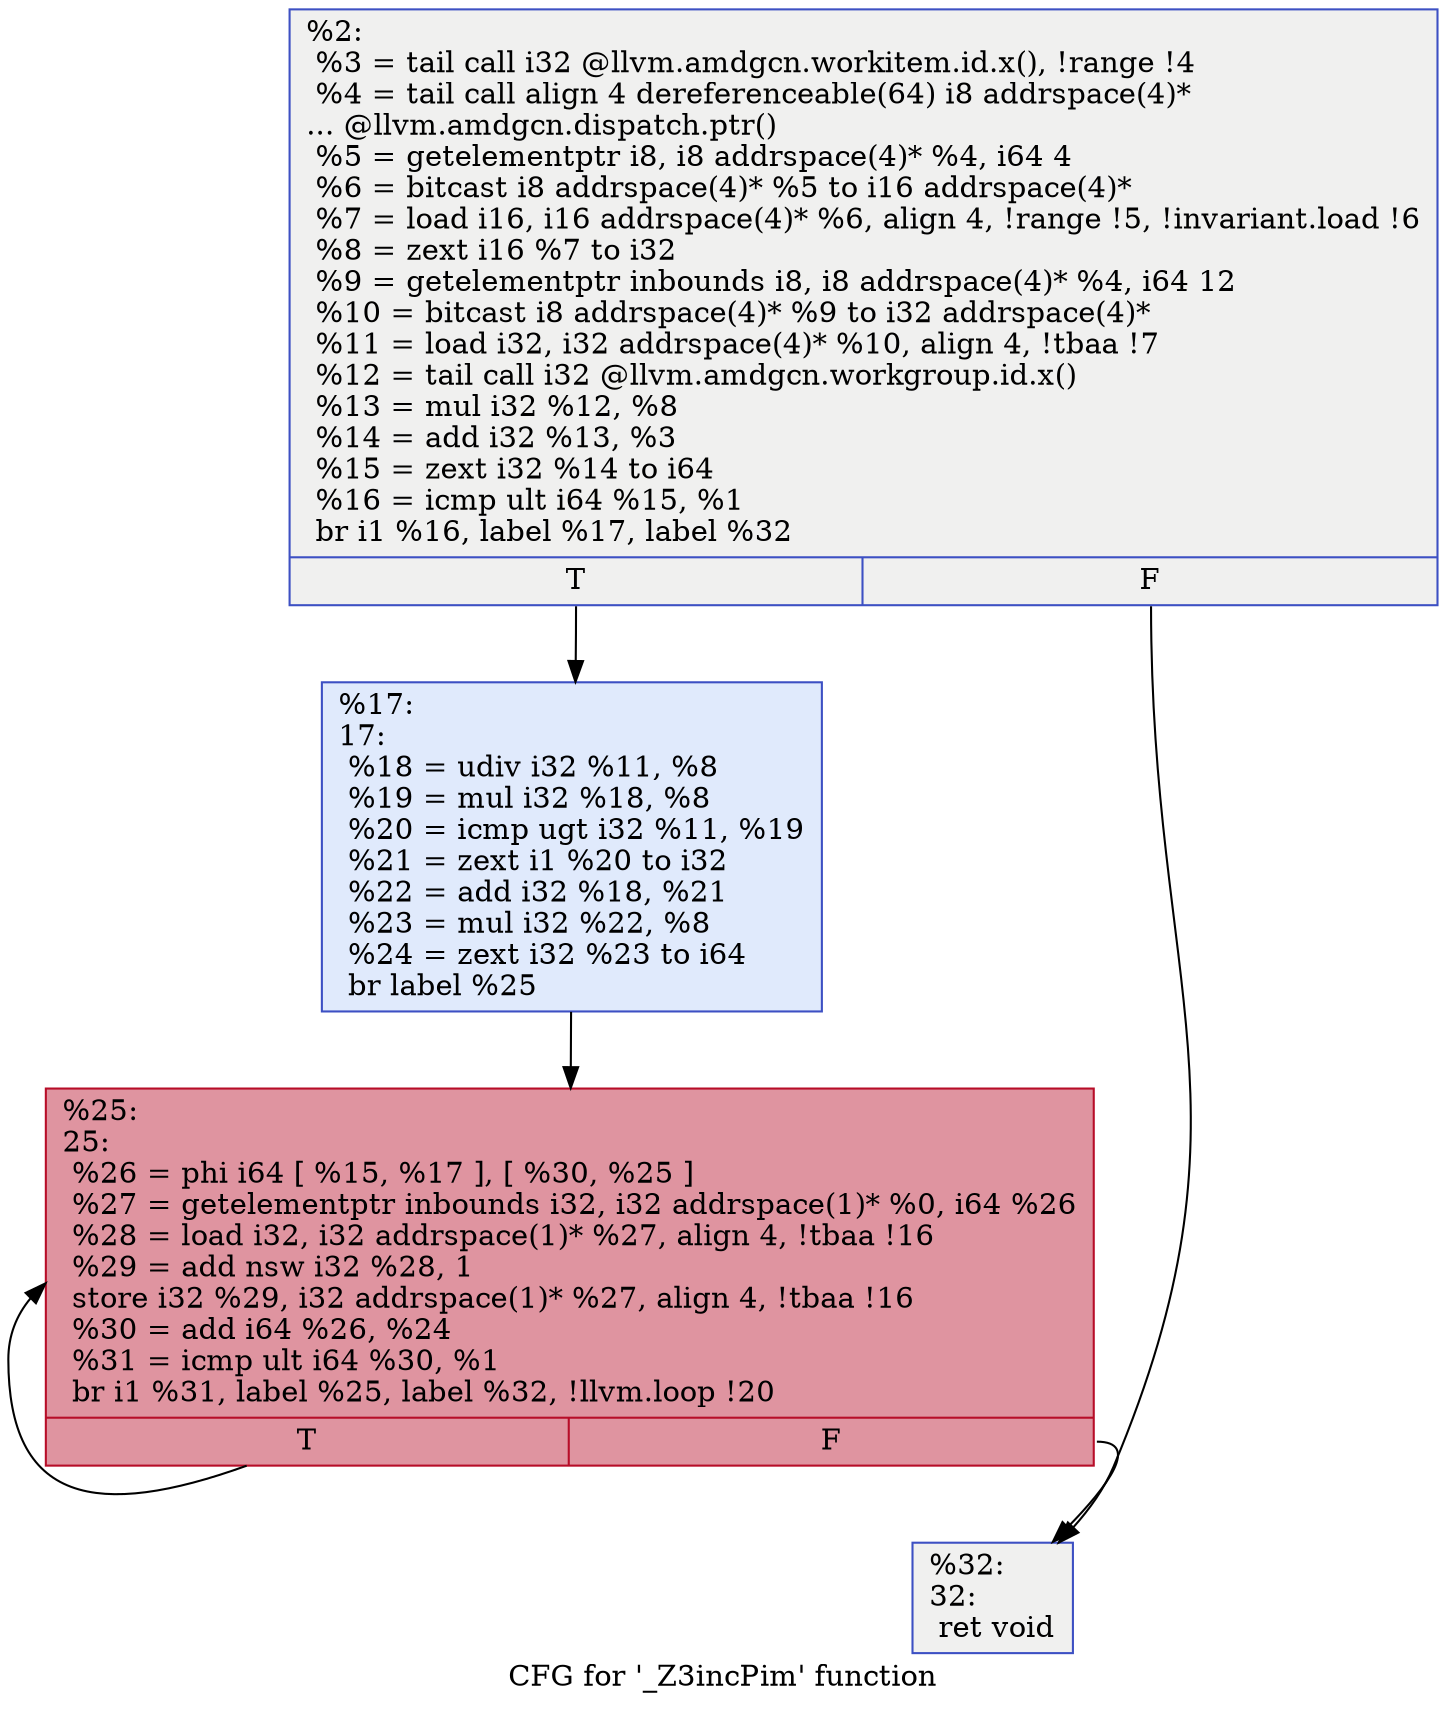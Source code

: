 digraph "CFG for '_Z3incPim' function" {
	label="CFG for '_Z3incPim' function";

	Node0x62d52b0 [shape=record,color="#3d50c3ff", style=filled, fillcolor="#dedcdb70",label="{%2:\l  %3 = tail call i32 @llvm.amdgcn.workitem.id.x(), !range !4\l  %4 = tail call align 4 dereferenceable(64) i8 addrspace(4)*\l... @llvm.amdgcn.dispatch.ptr()\l  %5 = getelementptr i8, i8 addrspace(4)* %4, i64 4\l  %6 = bitcast i8 addrspace(4)* %5 to i16 addrspace(4)*\l  %7 = load i16, i16 addrspace(4)* %6, align 4, !range !5, !invariant.load !6\l  %8 = zext i16 %7 to i32\l  %9 = getelementptr inbounds i8, i8 addrspace(4)* %4, i64 12\l  %10 = bitcast i8 addrspace(4)* %9 to i32 addrspace(4)*\l  %11 = load i32, i32 addrspace(4)* %10, align 4, !tbaa !7\l  %12 = tail call i32 @llvm.amdgcn.workgroup.id.x()\l  %13 = mul i32 %12, %8\l  %14 = add i32 %13, %3\l  %15 = zext i32 %14 to i64\l  %16 = icmp ult i64 %15, %1\l  br i1 %16, label %17, label %32\l|{<s0>T|<s1>F}}"];
	Node0x62d52b0:s0 -> Node0x62d6df0;
	Node0x62d52b0:s1 -> Node0x62d7630;
	Node0x62d6df0 [shape=record,color="#3d50c3ff", style=filled, fillcolor="#b9d0f970",label="{%17:\l17:                                               \l  %18 = udiv i32 %11, %8\l  %19 = mul i32 %18, %8\l  %20 = icmp ugt i32 %11, %19\l  %21 = zext i1 %20 to i32\l  %22 = add i32 %18, %21\l  %23 = mul i32 %22, %8\l  %24 = zext i32 %23 to i64\l  br label %25\l}"];
	Node0x62d6df0 -> Node0x62d7b20;
	Node0x62d7b20 [shape=record,color="#b70d28ff", style=filled, fillcolor="#b70d2870",label="{%25:\l25:                                               \l  %26 = phi i64 [ %15, %17 ], [ %30, %25 ]\l  %27 = getelementptr inbounds i32, i32 addrspace(1)* %0, i64 %26\l  %28 = load i32, i32 addrspace(1)* %27, align 4, !tbaa !16\l  %29 = add nsw i32 %28, 1\l  store i32 %29, i32 addrspace(1)* %27, align 4, !tbaa !16\l  %30 = add i64 %26, %24\l  %31 = icmp ult i64 %30, %1\l  br i1 %31, label %25, label %32, !llvm.loop !20\l|{<s0>T|<s1>F}}"];
	Node0x62d7b20:s0 -> Node0x62d7b20;
	Node0x62d7b20:s1 -> Node0x62d7630;
	Node0x62d7630 [shape=record,color="#3d50c3ff", style=filled, fillcolor="#dedcdb70",label="{%32:\l32:                                               \l  ret void\l}"];
}
